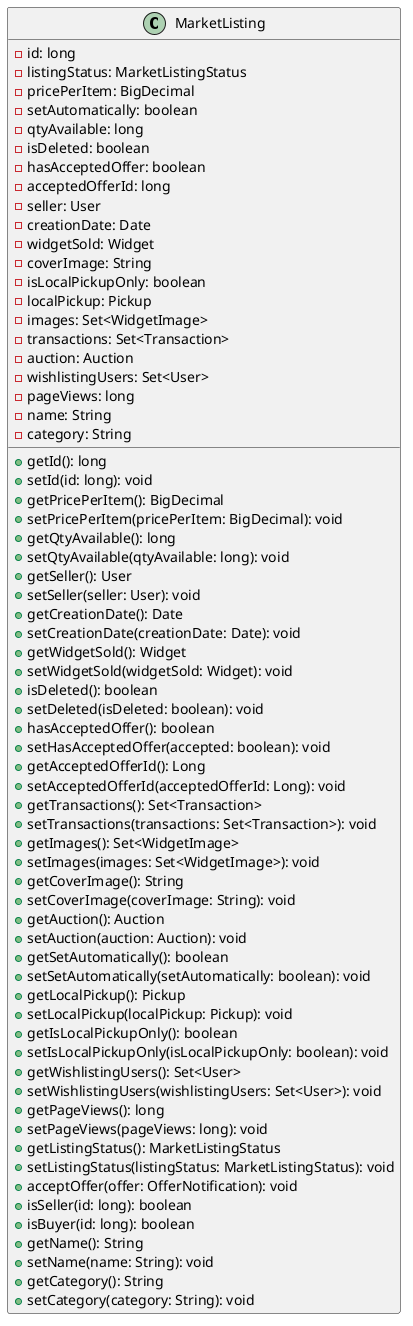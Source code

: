 @startuml
class MarketListing [[java:edu.sru.cpsc.webshopping.domain.market.MarketListing]] {
	-id: long
	-listingStatus: MarketListingStatus
	-pricePerItem: BigDecimal
	-setAutomatically: boolean
	-qtyAvailable: long
	-isDeleted: boolean
	-hasAcceptedOffer: boolean
	-acceptedOfferId: long
	-seller: User
	-creationDate: Date
	-widgetSold: Widget
	-coverImage: String
	-isLocalPickupOnly: boolean
	-localPickup: Pickup
	-images: Set<WidgetImage>
	-transactions: Set<Transaction>
	-auction: Auction
	-wishlistingUsers: Set<User>
	-pageViews: long
	-name: String
	-category: String
	+getId(): long
	+setId(id: long): void
	+getPricePerItem(): BigDecimal
	+setPricePerItem(pricePerItem: BigDecimal): void
	+getQtyAvailable(): long
	+setQtyAvailable(qtyAvailable: long): void
	+getSeller(): User
	+setSeller(seller: User): void
	+getCreationDate(): Date
	+setCreationDate(creationDate: Date): void
	+getWidgetSold(): Widget
	+setWidgetSold(widgetSold: Widget): void
	+isDeleted(): boolean
	+setDeleted(isDeleted: boolean): void
	+hasAcceptedOffer(): boolean
	+setHasAcceptedOffer(accepted: boolean): void
	+getAcceptedOfferId(): Long
	+setAcceptedOfferId(acceptedOfferId: Long): void
	+getTransactions(): Set<Transaction>
	+setTransactions(transactions: Set<Transaction>): void
	+getImages(): Set<WidgetImage>
	+setImages(images: Set<WidgetImage>): void
	+getCoverImage(): String
	+setCoverImage(coverImage: String): void
	+getAuction(): Auction
	+setAuction(auction: Auction): void
	+getSetAutomatically(): boolean
	+setSetAutomatically(setAutomatically: boolean): void
	+getLocalPickup(): Pickup
	+setLocalPickup(localPickup: Pickup): void
	+getIsLocalPickupOnly(): boolean
	+setIsLocalPickupOnly(isLocalPickupOnly: boolean): void
	+getWishlistingUsers(): Set<User>
	+setWishlistingUsers(wishlistingUsers: Set<User>): void
	+getPageViews(): long
	+setPageViews(pageViews: long): void
	+getListingStatus(): MarketListingStatus
	+setListingStatus(listingStatus: MarketListingStatus): void
	+acceptOffer(offer: OfferNotification): void
	+isSeller(id: long): boolean
	+isBuyer(id: long): boolean
	+getName(): String
	+setName(name: String): void
	+getCategory(): String
	+setCategory(category: String): void
}
@enduml
